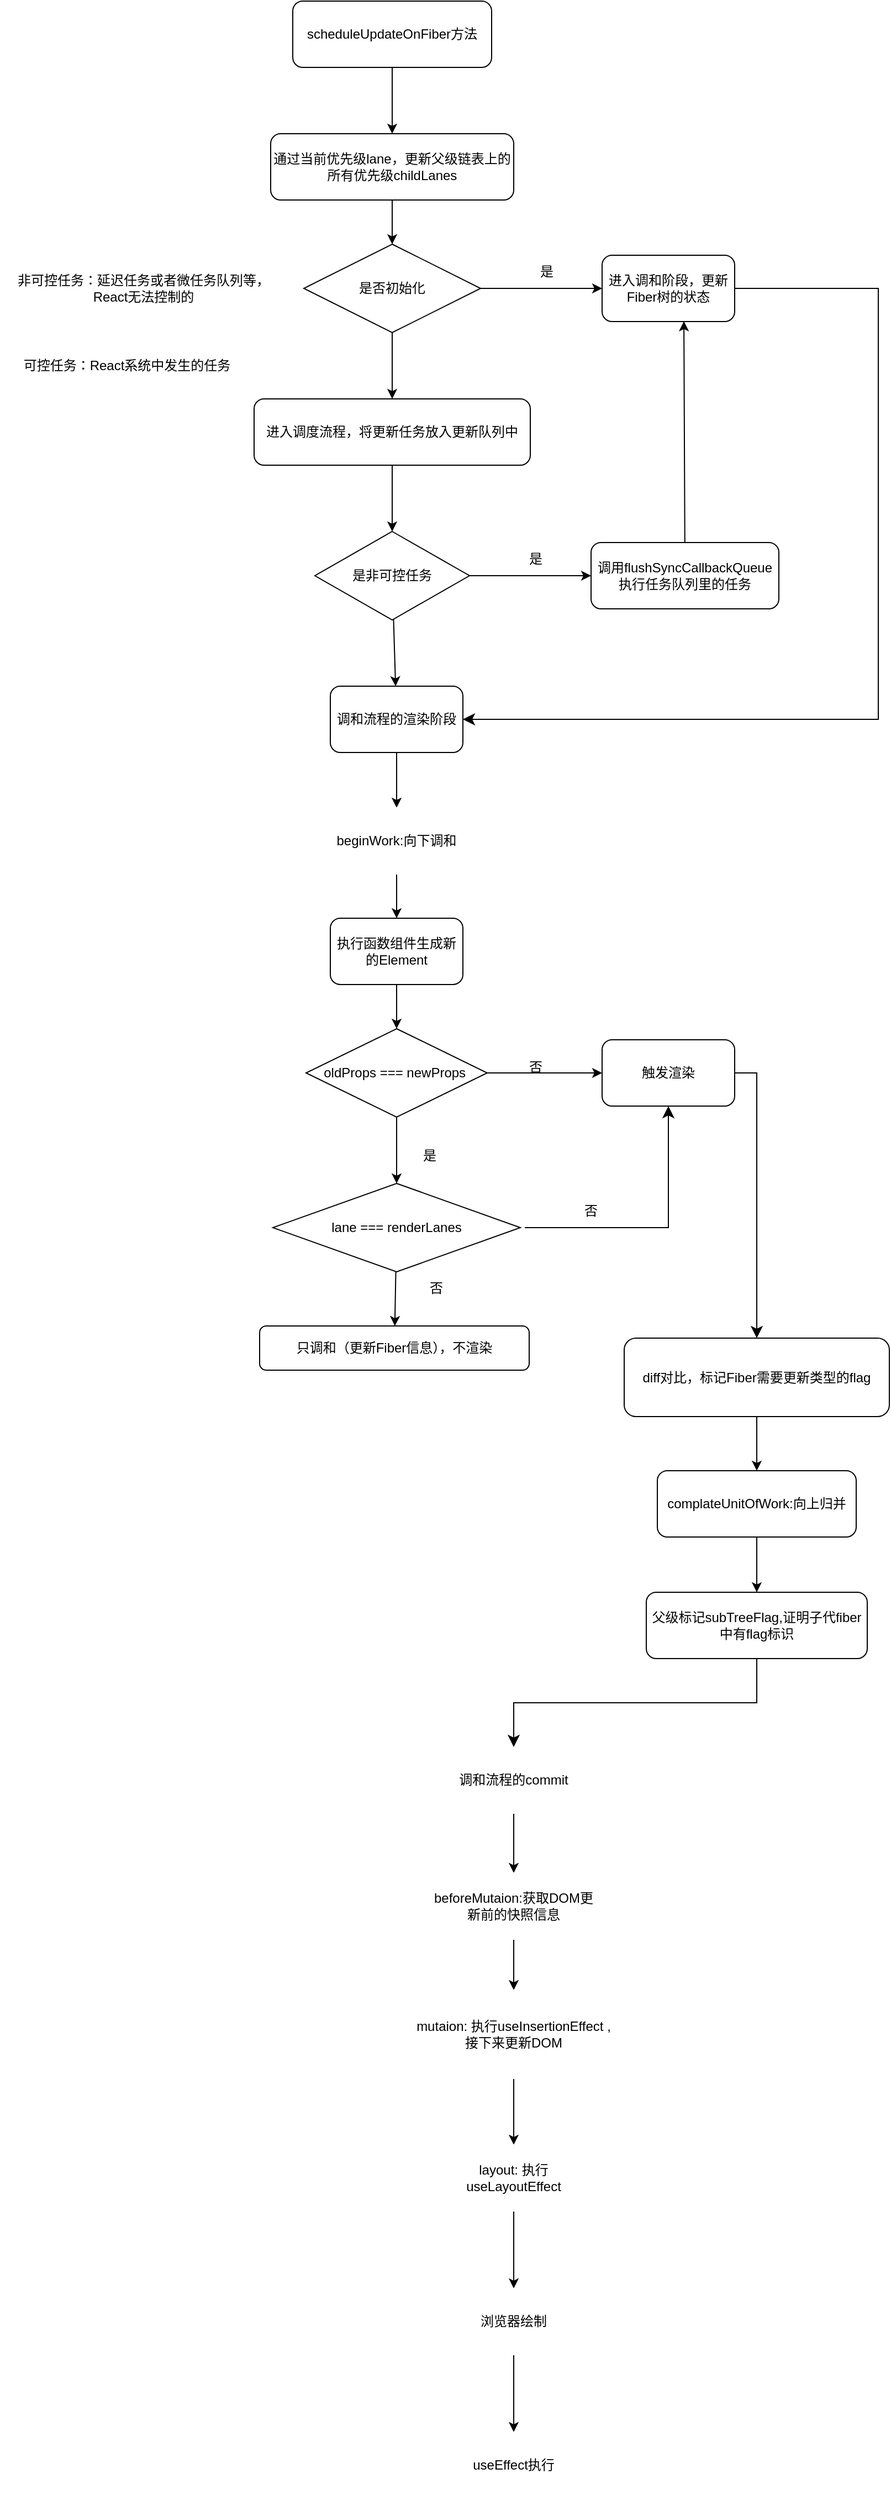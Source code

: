 <mxfile>
    <diagram id="90-mqq7Jl2ZzuecuRLPb" name="第 1 页">
        <mxGraphModel dx="1444" dy="411" grid="1" gridSize="10" guides="1" tooltips="1" connect="1" arrows="1" fold="1" page="1" pageScale="1" pageWidth="827" pageHeight="1169" math="0" shadow="0">
            <root>
                <mxCell id="0"/>
                <mxCell id="1" parent="0"/>
                <mxCell id="12" value="" style="edgeStyle=none;html=1;" parent="1" source="2" target="8" edge="1">
                    <mxGeometry relative="1" as="geometry"/>
                </mxCell>
                <mxCell id="2" value="通过当前优先级lane，更新父级链表上的所有优先级childLanes" style="rounded=1;whiteSpace=wrap;html=1;" parent="1" vertex="1">
                    <mxGeometry x="240" y="180" width="220" height="60" as="geometry"/>
                </mxCell>
                <mxCell id="11" value="" style="edgeStyle=none;html=1;" parent="1" source="5" target="2" edge="1">
                    <mxGeometry relative="1" as="geometry"/>
                </mxCell>
                <mxCell id="5" value="scheduleUpdateOnFiber方法" style="rounded=1;whiteSpace=wrap;html=1;" parent="1" vertex="1">
                    <mxGeometry x="260" y="60" width="180" height="60" as="geometry"/>
                </mxCell>
                <mxCell id="10" value="" style="edgeStyle=none;html=1;" parent="1" source="8" target="9" edge="1">
                    <mxGeometry relative="1" as="geometry"/>
                </mxCell>
                <mxCell id="15" value="" style="edgeStyle=none;html=1;" parent="1" source="8" target="14" edge="1">
                    <mxGeometry relative="1" as="geometry"/>
                </mxCell>
                <mxCell id="8" value="是否初始化" style="rhombus;whiteSpace=wrap;html=1;" parent="1" vertex="1">
                    <mxGeometry x="270" y="280" width="160" height="80" as="geometry"/>
                </mxCell>
                <mxCell id="9" value="进入调和阶段，更新Fiber树的状态" style="rounded=1;whiteSpace=wrap;html=1;" parent="1" vertex="1">
                    <mxGeometry x="540" y="290" width="120" height="60" as="geometry"/>
                </mxCell>
                <mxCell id="13" value="是" style="text;html=1;strokeColor=none;fillColor=none;align=center;verticalAlign=middle;whiteSpace=wrap;rounded=0;" parent="1" vertex="1">
                    <mxGeometry x="460" y="290" width="60" height="30" as="geometry"/>
                </mxCell>
                <mxCell id="17" value="" style="edgeStyle=none;html=1;" parent="1" source="14" target="16" edge="1">
                    <mxGeometry relative="1" as="geometry"/>
                </mxCell>
                <mxCell id="14" value="进入调度流程，将更新任务放入更新队列中" style="rounded=1;whiteSpace=wrap;html=1;" parent="1" vertex="1">
                    <mxGeometry x="225" y="420" width="250" height="60" as="geometry"/>
                </mxCell>
                <mxCell id="19" value="" style="edgeStyle=none;html=1;" parent="1" source="16" target="18" edge="1">
                    <mxGeometry relative="1" as="geometry"/>
                </mxCell>
                <mxCell id="26" value="" style="edgeStyle=none;html=1;" parent="1" source="16" target="25" edge="1">
                    <mxGeometry relative="1" as="geometry"/>
                </mxCell>
                <mxCell id="16" value="是非可控任务" style="rhombus;whiteSpace=wrap;html=1;" parent="1" vertex="1">
                    <mxGeometry x="280" y="540" width="140" height="80" as="geometry"/>
                </mxCell>
                <mxCell id="21" value="" style="edgeStyle=none;html=1;entryX=0.617;entryY=0.996;entryDx=0;entryDy=0;entryPerimeter=0;" parent="1" source="18" target="9" edge="1">
                    <mxGeometry relative="1" as="geometry">
                        <mxPoint x="615" y="470" as="targetPoint"/>
                    </mxGeometry>
                </mxCell>
                <mxCell id="18" value="调用flushSyncCallbackQueue执行任务队列里的任务" style="rounded=1;whiteSpace=wrap;html=1;" parent="1" vertex="1">
                    <mxGeometry x="530" y="550" width="170" height="60" as="geometry"/>
                </mxCell>
                <mxCell id="22" value="非可控任务：延迟任务或者微任务队列等，React无法控制的" style="text;html=1;strokeColor=none;fillColor=none;align=center;verticalAlign=middle;whiteSpace=wrap;rounded=0;" parent="1" vertex="1">
                    <mxGeometry x="10" y="290" width="230" height="60" as="geometry"/>
                </mxCell>
                <mxCell id="23" value="可控任务：React系统中发生的任务" style="text;html=1;strokeColor=none;fillColor=none;align=center;verticalAlign=middle;whiteSpace=wrap;rounded=0;" parent="1" vertex="1">
                    <mxGeometry x="-5" y="360" width="230" height="60" as="geometry"/>
                </mxCell>
                <mxCell id="24" value="是" style="text;html=1;strokeColor=none;fillColor=none;align=center;verticalAlign=middle;whiteSpace=wrap;rounded=0;" parent="1" vertex="1">
                    <mxGeometry x="450" y="550" width="60" height="30" as="geometry"/>
                </mxCell>
                <mxCell id="51" value="" style="edgeStyle=none;html=1;" parent="1" source="25" target="50" edge="1">
                    <mxGeometry relative="1" as="geometry"/>
                </mxCell>
                <mxCell id="25" value="调和流程的渲染阶段" style="rounded=1;whiteSpace=wrap;html=1;" parent="1" vertex="1">
                    <mxGeometry x="294" y="680" width="120" height="60" as="geometry"/>
                </mxCell>
                <mxCell id="27" value="" style="edgeStyle=elbowEdgeStyle;elbow=horizontal;endArrow=classic;html=1;curved=0;rounded=0;endSize=8;startSize=8;exitX=1;exitY=0.5;exitDx=0;exitDy=0;entryX=1;entryY=0.5;entryDx=0;entryDy=0;" parent="1" source="9" target="25" edge="1">
                    <mxGeometry width="50" height="50" relative="1" as="geometry">
                        <mxPoint x="680" y="330" as="sourcePoint"/>
                        <mxPoint x="730" y="280" as="targetPoint"/>
                        <Array as="points">
                            <mxPoint x="790" y="500"/>
                        </Array>
                    </mxGeometry>
                </mxCell>
                <mxCell id="34" value="" style="edgeStyle=none;html=1;" parent="1" source="28" target="30" edge="1">
                    <mxGeometry relative="1" as="geometry"/>
                </mxCell>
                <mxCell id="28" value="执行函数组件生成新的Element" style="rounded=1;whiteSpace=wrap;html=1;" parent="1" vertex="1">
                    <mxGeometry x="294" y="890" width="120" height="60" as="geometry"/>
                </mxCell>
                <mxCell id="35" value="" style="edgeStyle=none;html=1;" parent="1" source="30" target="33" edge="1">
                    <mxGeometry relative="1" as="geometry"/>
                </mxCell>
                <mxCell id="36" value="" style="edgeStyle=none;html=1;exitX=1;exitY=0.5;exitDx=0;exitDy=0;" parent="1" source="30" target="31" edge="1">
                    <mxGeometry relative="1" as="geometry"/>
                </mxCell>
                <mxCell id="30" value="oldProps === newProps&amp;nbsp;" style="rhombus;whiteSpace=wrap;html=1;" parent="1" vertex="1">
                    <mxGeometry x="272" y="990" width="164" height="80" as="geometry"/>
                </mxCell>
                <mxCell id="31" value="触发渲染" style="rounded=1;whiteSpace=wrap;html=1;" parent="1" vertex="1">
                    <mxGeometry x="540" y="1000" width="120" height="60" as="geometry"/>
                </mxCell>
                <mxCell id="40" value="" style="edgeStyle=none;html=1;" parent="1" source="33" target="39" edge="1">
                    <mxGeometry relative="1" as="geometry"/>
                </mxCell>
                <mxCell id="33" value="lane === renderLanes" style="rhombus;whiteSpace=wrap;html=1;" parent="1" vertex="1">
                    <mxGeometry x="242" y="1130" width="224" height="80" as="geometry"/>
                </mxCell>
                <mxCell id="37" value="否" style="text;html=1;strokeColor=none;fillColor=none;align=center;verticalAlign=middle;whiteSpace=wrap;rounded=0;" parent="1" vertex="1">
                    <mxGeometry x="450" y="1010" width="60" height="30" as="geometry"/>
                </mxCell>
                <mxCell id="38" value="是" style="text;html=1;strokeColor=none;fillColor=none;align=center;verticalAlign=middle;whiteSpace=wrap;rounded=0;" parent="1" vertex="1">
                    <mxGeometry x="354" y="1090" width="60" height="30" as="geometry"/>
                </mxCell>
                <mxCell id="39" value="只调和（更新Fiber信息），不渲染" style="rounded=1;whiteSpace=wrap;html=1;" parent="1" vertex="1">
                    <mxGeometry x="230" y="1259" width="244" height="40" as="geometry"/>
                </mxCell>
                <mxCell id="41" value="否" style="text;html=1;strokeColor=none;fillColor=none;align=center;verticalAlign=middle;whiteSpace=wrap;rounded=0;" parent="1" vertex="1">
                    <mxGeometry x="360" y="1210" width="60" height="30" as="geometry"/>
                </mxCell>
                <mxCell id="42" value="" style="edgeStyle=elbowEdgeStyle;elbow=vertical;endArrow=classic;html=1;curved=0;rounded=0;endSize=8;startSize=8;entryX=0.5;entryY=1;entryDx=0;entryDy=0;" parent="1" target="31" edge="1">
                    <mxGeometry width="50" height="50" relative="1" as="geometry">
                        <mxPoint x="470" y="1170" as="sourcePoint"/>
                        <mxPoint x="520" y="1120" as="targetPoint"/>
                        <Array as="points">
                            <mxPoint x="530" y="1170"/>
                        </Array>
                    </mxGeometry>
                </mxCell>
                <mxCell id="43" value="否" style="text;html=1;strokeColor=none;fillColor=none;align=center;verticalAlign=middle;whiteSpace=wrap;rounded=0;" parent="1" vertex="1">
                    <mxGeometry x="500" y="1140" width="60" height="30" as="geometry"/>
                </mxCell>
                <mxCell id="48" value="" style="edgeStyle=none;html=1;" parent="1" source="44" target="46" edge="1">
                    <mxGeometry relative="1" as="geometry"/>
                </mxCell>
                <mxCell id="44" value="diff对比，标记Fiber需要更新类型的flag" style="rounded=1;whiteSpace=wrap;html=1;" parent="1" vertex="1">
                    <mxGeometry x="560" y="1270" width="240" height="71" as="geometry"/>
                </mxCell>
                <mxCell id="45" value="" style="edgeStyle=elbowEdgeStyle;elbow=horizontal;endArrow=classic;html=1;curved=0;rounded=0;endSize=8;startSize=8;entryX=0.5;entryY=0;entryDx=0;entryDy=0;" parent="1" target="44" edge="1">
                    <mxGeometry width="50" height="50" relative="1" as="geometry">
                        <mxPoint x="660" y="1030" as="sourcePoint"/>
                        <mxPoint x="710" y="980" as="targetPoint"/>
                        <Array as="points">
                            <mxPoint x="680" y="1090"/>
                        </Array>
                    </mxGeometry>
                </mxCell>
                <mxCell id="49" value="" style="edgeStyle=none;html=1;" parent="1" source="46" target="47" edge="1">
                    <mxGeometry relative="1" as="geometry"/>
                </mxCell>
                <mxCell id="46" value="complateUnitOfWork:向上归并" style="rounded=1;whiteSpace=wrap;html=1;" parent="1" vertex="1">
                    <mxGeometry x="590" y="1390" width="180" height="60" as="geometry"/>
                </mxCell>
                <mxCell id="47" value="父级标记subTreeFlag,证明子代fiber中有flag标识" style="rounded=1;whiteSpace=wrap;html=1;" parent="1" vertex="1">
                    <mxGeometry x="580" y="1500" width="200" height="60" as="geometry"/>
                </mxCell>
                <mxCell id="52" value="" style="edgeStyle=none;html=1;" parent="1" source="50" target="28" edge="1">
                    <mxGeometry relative="1" as="geometry"/>
                </mxCell>
                <mxCell id="50" value="beginWork:向下调和" style="rounded=1;whiteSpace=wrap;html=1;strokeColor=#ffffff;fillStyle=auto;" parent="1" vertex="1">
                    <mxGeometry x="294" y="790" width="120" height="60" as="geometry"/>
                </mxCell>
                <mxCell id="55" value="" style="edgeStyle=none;html=1;" parent="1" source="53" target="54" edge="1">
                    <mxGeometry relative="1" as="geometry"/>
                </mxCell>
                <mxCell id="53" value="调和流程的commit" style="rounded=1;whiteSpace=wrap;html=1;fillStyle=auto;strokeColor=#ffffff;" parent="1" vertex="1">
                    <mxGeometry x="400" y="1640" width="120" height="60" as="geometry"/>
                </mxCell>
                <mxCell id="60" value="" style="edgeStyle=none;html=1;" parent="1" source="54" target="56" edge="1">
                    <mxGeometry relative="1" as="geometry"/>
                </mxCell>
                <mxCell id="54" value="beforeMutaion:获取DOM更新前的快照信息" style="rounded=1;whiteSpace=wrap;html=1;fillStyle=auto;strokeColor=#ffffff;" parent="1" vertex="1">
                    <mxGeometry x="385" y="1754" width="150" height="60" as="geometry"/>
                </mxCell>
                <mxCell id="61" value="" style="edgeStyle=none;html=1;" parent="1" source="56" target="57" edge="1">
                    <mxGeometry relative="1" as="geometry"/>
                </mxCell>
                <mxCell id="56" value="mutaion: 执行useInsertionEffect , 接下来更新DOM" style="rounded=1;whiteSpace=wrap;html=1;fillStyle=auto;strokeColor=#ffffff;" parent="1" vertex="1">
                    <mxGeometry x="365" y="1860" width="190" height="80" as="geometry"/>
                </mxCell>
                <mxCell id="62" value="" style="edgeStyle=none;html=1;" parent="1" source="57" target="58" edge="1">
                    <mxGeometry relative="1" as="geometry"/>
                </mxCell>
                <mxCell id="57" value="layout: 执行useLayoutEffect" style="rounded=1;whiteSpace=wrap;html=1;fillStyle=auto;strokeColor=#ffffff;" parent="1" vertex="1">
                    <mxGeometry x="400" y="2000" width="120" height="60" as="geometry"/>
                </mxCell>
                <mxCell id="63" value="" style="edgeStyle=none;html=1;" parent="1" source="58" target="59" edge="1">
                    <mxGeometry relative="1" as="geometry"/>
                </mxCell>
                <mxCell id="58" value="浏览器绘制" style="rounded=1;whiteSpace=wrap;html=1;fillStyle=auto;strokeColor=#ffffff;" parent="1" vertex="1">
                    <mxGeometry x="400" y="2130" width="120" height="60" as="geometry"/>
                </mxCell>
                <mxCell id="59" value="useEffect执行" style="rounded=1;whiteSpace=wrap;html=1;fillStyle=auto;strokeColor=#ffffff;" parent="1" vertex="1">
                    <mxGeometry x="400" y="2260" width="120" height="60" as="geometry"/>
                </mxCell>
                <mxCell id="64" value="" style="edgeStyle=elbowEdgeStyle;elbow=vertical;endArrow=classic;html=1;curved=0;rounded=0;endSize=8;startSize=8;entryX=0.5;entryY=0;entryDx=0;entryDy=0;exitX=0.5;exitY=1;exitDx=0;exitDy=0;" parent="1" source="47" target="53" edge="1">
                    <mxGeometry width="50" height="50" relative="1" as="geometry">
                        <mxPoint x="650" y="1630" as="sourcePoint"/>
                        <mxPoint x="700" y="1580" as="targetPoint"/>
                    </mxGeometry>
                </mxCell>
            </root>
        </mxGraphModel>
    </diagram>
</mxfile>